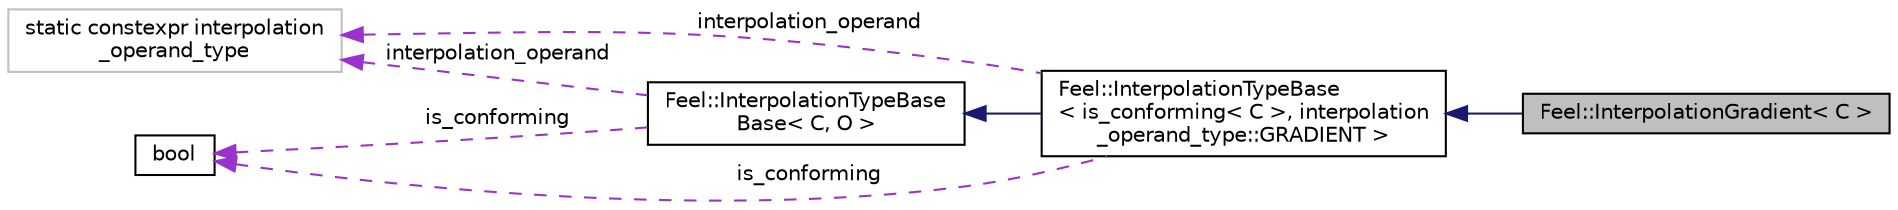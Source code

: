 digraph "Feel::InterpolationGradient&lt; C &gt;"
{
 // LATEX_PDF_SIZE
  edge [fontname="Helvetica",fontsize="10",labelfontname="Helvetica",labelfontsize="10"];
  node [fontname="Helvetica",fontsize="10",shape=record];
  rankdir="LR";
  Node1 [label="Feel::InterpolationGradient\< C \>",height=0.2,width=0.4,color="black", fillcolor="grey75", style="filled", fontcolor="black",tooltip=" "];
  Node2 -> Node1 [dir="back",color="midnightblue",fontsize="10",style="solid",fontname="Helvetica"];
  Node2 [label="Feel::InterpolationTypeBase\l\< is_conforming\< C \>, interpolation\l_operand_type::GRADIENT \>",height=0.2,width=0.4,color="black", fillcolor="white", style="filled",URL="$classFeel_1_1InterpolationTypeBase.html",tooltip=" "];
  Node3 -> Node2 [dir="back",color="midnightblue",fontsize="10",style="solid",fontname="Helvetica"];
  Node3 [label="Feel::InterpolationTypeBase\lBase\< C, O \>",height=0.2,width=0.4,color="black", fillcolor="white", style="filled",URL="$classFeel_1_1InterpolationTypeBaseBase.html",tooltip=" "];
  Node4 -> Node3 [dir="back",color="darkorchid3",fontsize="10",style="dashed",label=" interpolation_operand" ,fontname="Helvetica"];
  Node4 [label="static constexpr interpolation\l_operand_type",height=0.2,width=0.4,color="grey75", fillcolor="white", style="filled",tooltip=" "];
  Node5 -> Node3 [dir="back",color="darkorchid3",fontsize="10",style="dashed",label=" is_conforming" ,fontname="Helvetica"];
  Node5 [label="bool",height=0.2,width=0.4,color="black", fillcolor="white", style="filled",URL="$classbool.html",tooltip=" "];
  Node4 -> Node2 [dir="back",color="darkorchid3",fontsize="10",style="dashed",label=" interpolation_operand" ,fontname="Helvetica"];
  Node5 -> Node2 [dir="back",color="darkorchid3",fontsize="10",style="dashed",label=" is_conforming" ,fontname="Helvetica"];
}

